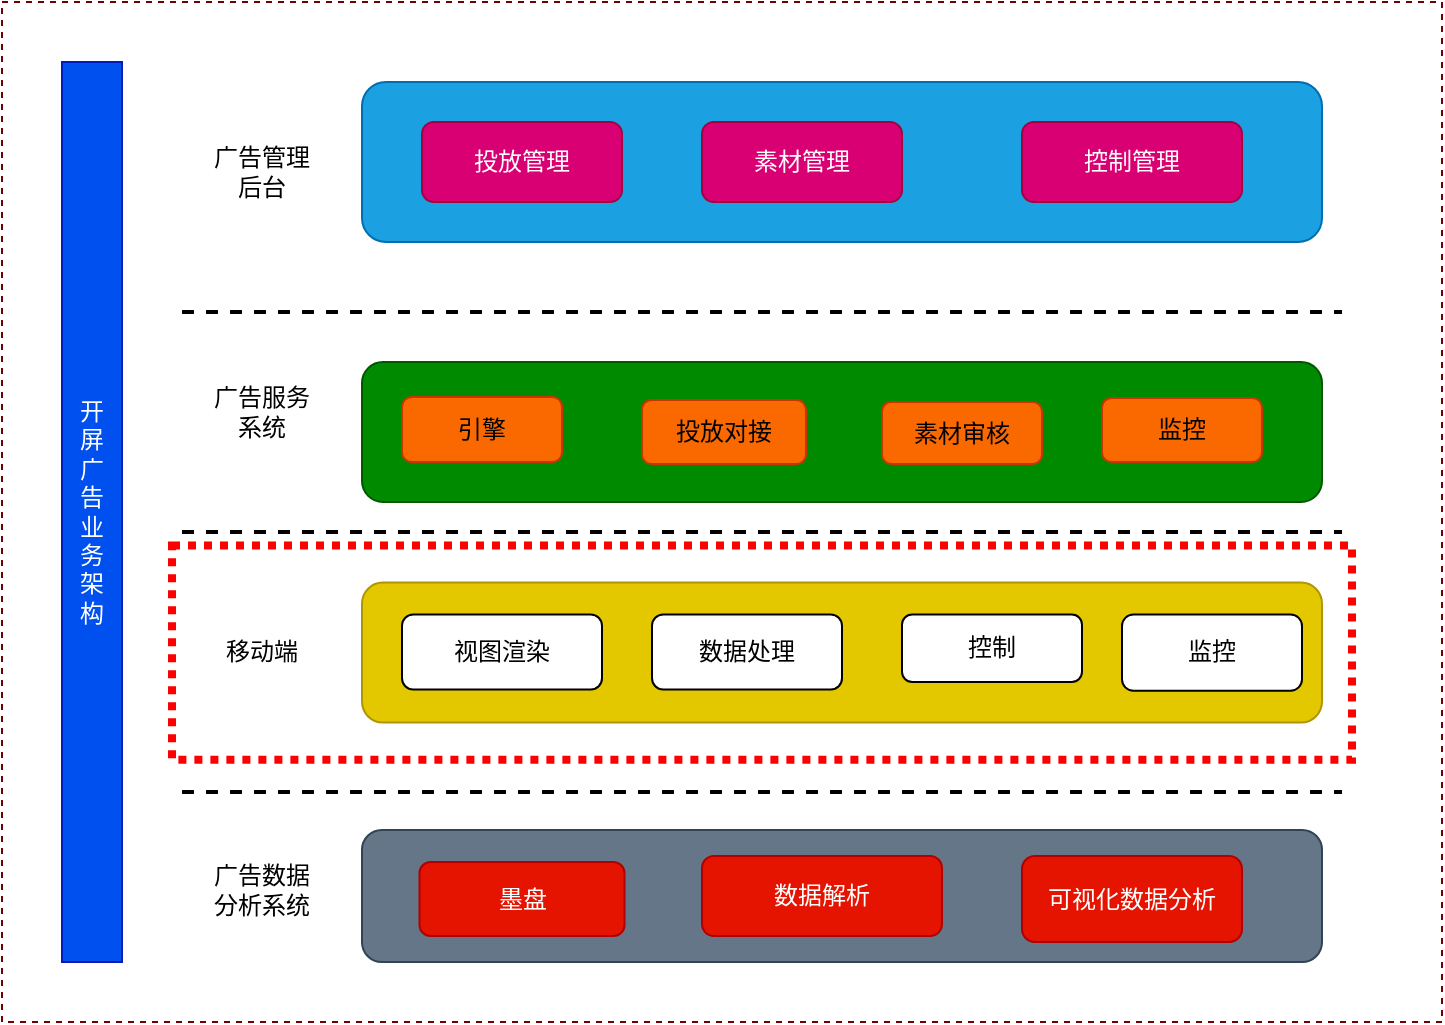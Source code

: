<mxfile version="23.1.7" type="github">
  <diagram name="第 1 页" id="qWGGEKUGpMQ6X7CYK9Qw">
    <mxGraphModel dx="1781" dy="497" grid="1" gridSize="10" guides="1" tooltips="1" connect="1" arrows="1" fold="1" page="1" pageScale="1" pageWidth="827" pageHeight="1169" math="0" shadow="0">
      <root>
        <mxCell id="0" />
        <mxCell id="1" parent="0" />
        <mxCell id="fS65uArfEFzdHy00pC8R-1" value="开&lt;br&gt;屏&lt;br&gt;广&lt;br&gt;告&lt;br&gt;业&lt;br&gt;务&lt;br&gt;架&lt;br&gt;构" style="rounded=0;html=1;labelPosition=center;verticalLabelPosition=middle;align=center;verticalAlign=middle;whiteSpace=wrap;horizontal=1;fillColor=#0050ef;fontColor=#ffffff;strokeColor=#001DBC;" parent="1" vertex="1">
          <mxGeometry x="-600" y="100" width="30" height="450" as="geometry" />
        </mxCell>
        <mxCell id="fS65uArfEFzdHy00pC8R-2" value="" style="line;strokeWidth=2;html=1;dashed=1;" parent="1" vertex="1">
          <mxGeometry x="-540" y="220" width="580" height="10" as="geometry" />
        </mxCell>
        <mxCell id="fS65uArfEFzdHy00pC8R-3" value="广告管理后台" style="text;html=1;strokeColor=none;fillColor=none;align=center;verticalAlign=middle;whiteSpace=wrap;rounded=0;" parent="1" vertex="1">
          <mxGeometry x="-530" y="140" width="60" height="30" as="geometry" />
        </mxCell>
        <mxCell id="fS65uArfEFzdHy00pC8R-4" value="广告服务系统" style="text;html=1;strokeColor=none;fillColor=none;align=center;verticalAlign=middle;whiteSpace=wrap;rounded=0;" parent="1" vertex="1">
          <mxGeometry x="-530" y="260" width="60" height="30" as="geometry" />
        </mxCell>
        <mxCell id="fS65uArfEFzdHy00pC8R-5" value="" style="line;strokeWidth=2;html=1;dashed=1;" parent="1" vertex="1">
          <mxGeometry x="-540" y="330" width="580" height="10" as="geometry" />
        </mxCell>
        <mxCell id="fS65uArfEFzdHy00pC8R-6" value="" style="line;strokeWidth=2;html=1;dashed=1;" parent="1" vertex="1">
          <mxGeometry x="-540" y="460" width="580" height="10" as="geometry" />
        </mxCell>
        <mxCell id="fS65uArfEFzdHy00pC8R-7" value="移动端" style="text;html=1;strokeColor=none;fillColor=none;align=center;verticalAlign=middle;whiteSpace=wrap;rounded=0;" parent="1" vertex="1">
          <mxGeometry x="-530" y="380" width="60" height="30" as="geometry" />
        </mxCell>
        <mxCell id="fS65uArfEFzdHy00pC8R-8" value="广告数据分析系统" style="text;html=1;strokeColor=none;fillColor=none;align=center;verticalAlign=middle;whiteSpace=wrap;rounded=0;" parent="1" vertex="1">
          <mxGeometry x="-530" y="499" width="60" height="30" as="geometry" />
        </mxCell>
        <mxCell id="fS65uArfEFzdHy00pC8R-9" value="" style="rounded=1;whiteSpace=wrap;html=1;fillColor=#1ba1e2;fontColor=#ffffff;strokeColor=#006EAF;" parent="1" vertex="1">
          <mxGeometry x="-450" y="110" width="480" height="80" as="geometry" />
        </mxCell>
        <mxCell id="fS65uArfEFzdHy00pC8R-10" value="投放管理" style="rounded=1;whiteSpace=wrap;html=1;fillColor=#d80073;fontColor=#ffffff;strokeColor=#A50040;" parent="1" vertex="1">
          <mxGeometry x="-420" y="130" width="100" height="40" as="geometry" />
        </mxCell>
        <mxCell id="fS65uArfEFzdHy00pC8R-11" value="素材管理" style="rounded=1;whiteSpace=wrap;html=1;fillColor=#d80073;fontColor=#ffffff;strokeColor=#A50040;" parent="1" vertex="1">
          <mxGeometry x="-280" y="130" width="100" height="40" as="geometry" />
        </mxCell>
        <mxCell id="fS65uArfEFzdHy00pC8R-12" value="控制管理" style="rounded=1;whiteSpace=wrap;html=1;fillColor=#d80073;fontColor=#ffffff;strokeColor=#A50040;" parent="1" vertex="1">
          <mxGeometry x="-120" y="130" width="110" height="40" as="geometry" />
        </mxCell>
        <mxCell id="fS65uArfEFzdHy00pC8R-13" value="" style="rounded=1;whiteSpace=wrap;html=1;fillColor=#008a00;fontColor=#ffffff;strokeColor=#005700;" parent="1" vertex="1">
          <mxGeometry x="-450" y="250" width="480" height="70" as="geometry" />
        </mxCell>
        <mxCell id="fS65uArfEFzdHy00pC8R-14" value="引擎" style="rounded=1;whiteSpace=wrap;html=1;fillColor=#fa6800;fontColor=#000000;strokeColor=#C73500;" parent="1" vertex="1">
          <mxGeometry x="-430" y="267.5" width="80" height="32.5" as="geometry" />
        </mxCell>
        <mxCell id="fS65uArfEFzdHy00pC8R-15" value="" style="rounded=1;whiteSpace=wrap;html=1;fillColor=#e3c800;fontColor=#000000;strokeColor=#B09500;" parent="1" vertex="1">
          <mxGeometry x="-450" y="360.31" width="480" height="70" as="geometry" />
        </mxCell>
        <mxCell id="fS65uArfEFzdHy00pC8R-16" value="视图渲染" style="rounded=1;whiteSpace=wrap;html=1;" parent="1" vertex="1">
          <mxGeometry x="-430" y="376.25" width="100" height="37.5" as="geometry" />
        </mxCell>
        <mxCell id="fS65uArfEFzdHy00pC8R-17" value="数据处理" style="rounded=1;whiteSpace=wrap;html=1;" parent="1" vertex="1">
          <mxGeometry x="-305" y="376.25" width="95" height="37.5" as="geometry" />
        </mxCell>
        <mxCell id="fS65uArfEFzdHy00pC8R-18" value="控制" style="rounded=1;whiteSpace=wrap;html=1;" parent="1" vertex="1">
          <mxGeometry x="-180" y="376.25" width="90" height="33.75" as="geometry" />
        </mxCell>
        <mxCell id="fS65uArfEFzdHy00pC8R-19" value="监控" style="rounded=1;whiteSpace=wrap;html=1;" parent="1" vertex="1">
          <mxGeometry x="-70" y="376.25" width="90" height="38.12" as="geometry" />
        </mxCell>
        <mxCell id="fS65uArfEFzdHy00pC8R-20" value="" style="rounded=1;whiteSpace=wrap;html=1;fillColor=#647687;fontColor=#ffffff;strokeColor=#314354;" parent="1" vertex="1">
          <mxGeometry x="-450" y="484" width="480" height="66" as="geometry" />
        </mxCell>
        <mxCell id="fS65uArfEFzdHy00pC8R-21" value="墨盘" style="rounded=1;whiteSpace=wrap;html=1;fillColor=#e51400;strokeColor=#B20000;fontColor=#ffffff;" parent="1" vertex="1">
          <mxGeometry x="-421.25" y="500" width="102.5" height="37" as="geometry" />
        </mxCell>
        <mxCell id="fS65uArfEFzdHy00pC8R-22" value="可视化数据分析" style="rounded=1;whiteSpace=wrap;html=1;fillColor=#e51400;fontColor=#ffffff;strokeColor=#B20000;" parent="1" vertex="1">
          <mxGeometry x="-120" y="497" width="110" height="43" as="geometry" />
        </mxCell>
        <mxCell id="fS65uArfEFzdHy00pC8R-23" value="数据解析" style="rounded=1;whiteSpace=wrap;html=1;fillColor=#e51400;fontColor=#ffffff;strokeColor=#B20000;" parent="1" vertex="1">
          <mxGeometry x="-280" y="497" width="120" height="40" as="geometry" />
        </mxCell>
        <mxCell id="fS65uArfEFzdHy00pC8R-24" value="投放对接" style="rounded=1;whiteSpace=wrap;html=1;fillColor=#fa6800;fontColor=#000000;strokeColor=#C73500;" parent="1" vertex="1">
          <mxGeometry x="-310" y="269" width="82" height="32" as="geometry" />
        </mxCell>
        <mxCell id="fS65uArfEFzdHy00pC8R-25" value="素材审核" style="rounded=1;whiteSpace=wrap;html=1;fillColor=#fa6800;fontColor=#000000;strokeColor=#C73500;" parent="1" vertex="1">
          <mxGeometry x="-190" y="270" width="80" height="31" as="geometry" />
        </mxCell>
        <mxCell id="fS65uArfEFzdHy00pC8R-26" value="监控" style="rounded=1;whiteSpace=wrap;html=1;fillColor=#fa6800;fontColor=#000000;strokeColor=#C73500;" parent="1" vertex="1">
          <mxGeometry x="-80" y="268" width="80" height="32" as="geometry" />
        </mxCell>
        <mxCell id="fS65uArfEFzdHy00pC8R-28" value="" style="rounded=0;whiteSpace=wrap;html=1;fillColor=none;dashed=1;fontColor=#ffffff;strokeColor=#6F0000;" parent="1" vertex="1">
          <mxGeometry x="-630" y="70" width="720" height="510" as="geometry" />
        </mxCell>
        <mxCell id="bLCO0WOo0AIsirqTkwK3-1" value="" style="rounded=0;whiteSpace=wrap;html=1;fillColor=none;dashed=1;dashPattern=1 1;strokeWidth=4;strokeColor=#FF0000;" vertex="1" parent="1">
          <mxGeometry x="-545" y="341.71" width="590" height="107.19" as="geometry" />
        </mxCell>
      </root>
    </mxGraphModel>
  </diagram>
</mxfile>
